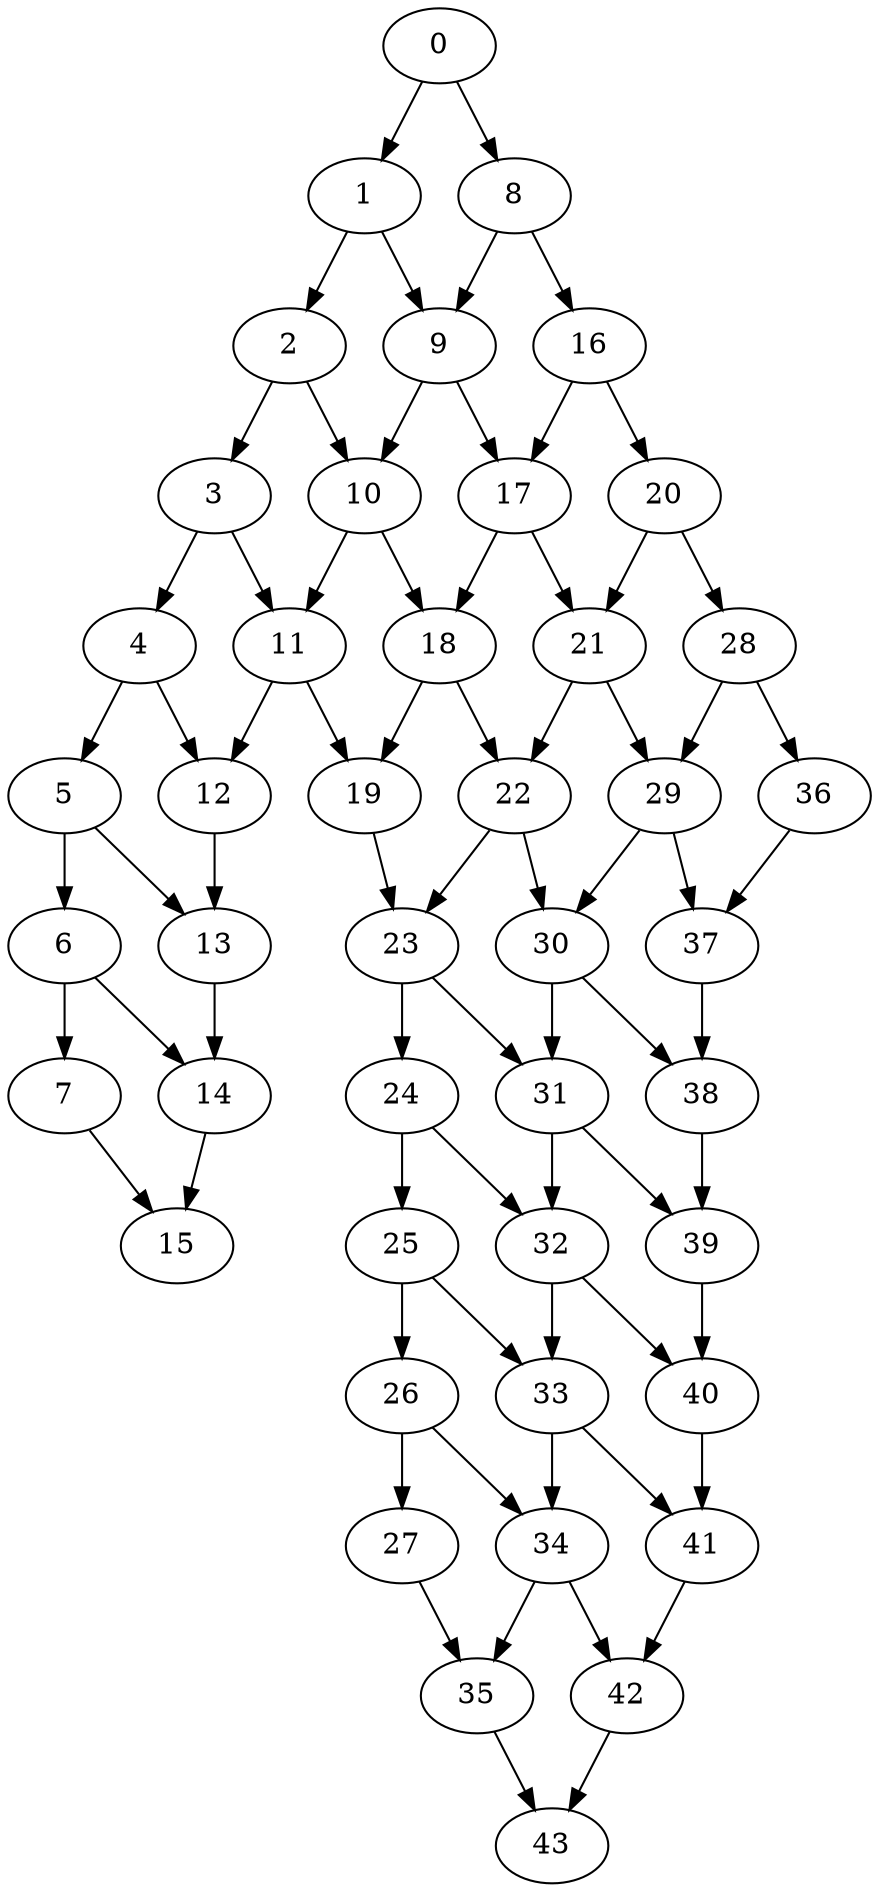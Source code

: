 digraph G {
0 -> 1
0 -> 8
1 -> 2
1 -> 9
2 -> 3
2 -> 10
3 -> 4
3 -> 11
4 -> 5
4 -> 12
5 -> 6
5 -> 13
6 -> 7
6 -> 14
7 -> 15
8 -> 9
8 -> 16
9 -> 10
9 -> 17
10 -> 11
10 -> 18
11 -> 12
11 -> 19
12 -> 13
13 -> 14
14 -> 15
16 -> 17
16 -> 20
17 -> 18
17 -> 21
18 -> 19
18 -> 22
19 -> 23
20 -> 21
20 -> 28
21 -> 22
21 -> 29
22 -> 23
22 -> 30
23 -> 24
23 -> 31
24 -> 25
24 -> 32
25 -> 26
25 -> 33
26 -> 27
26 -> 34
27 -> 35
28 -> 29
28 -> 36
29 -> 30
29 -> 37
30 -> 31
30 -> 38
31 -> 32
31 -> 39
32 -> 33
32 -> 40
33 -> 34
33 -> 41
34 -> 35
34 -> 42
35 -> 43
36 -> 37
37 -> 38
38 -> 39
39 -> 40
40 -> 41
41 -> 42
42 -> 43
}
